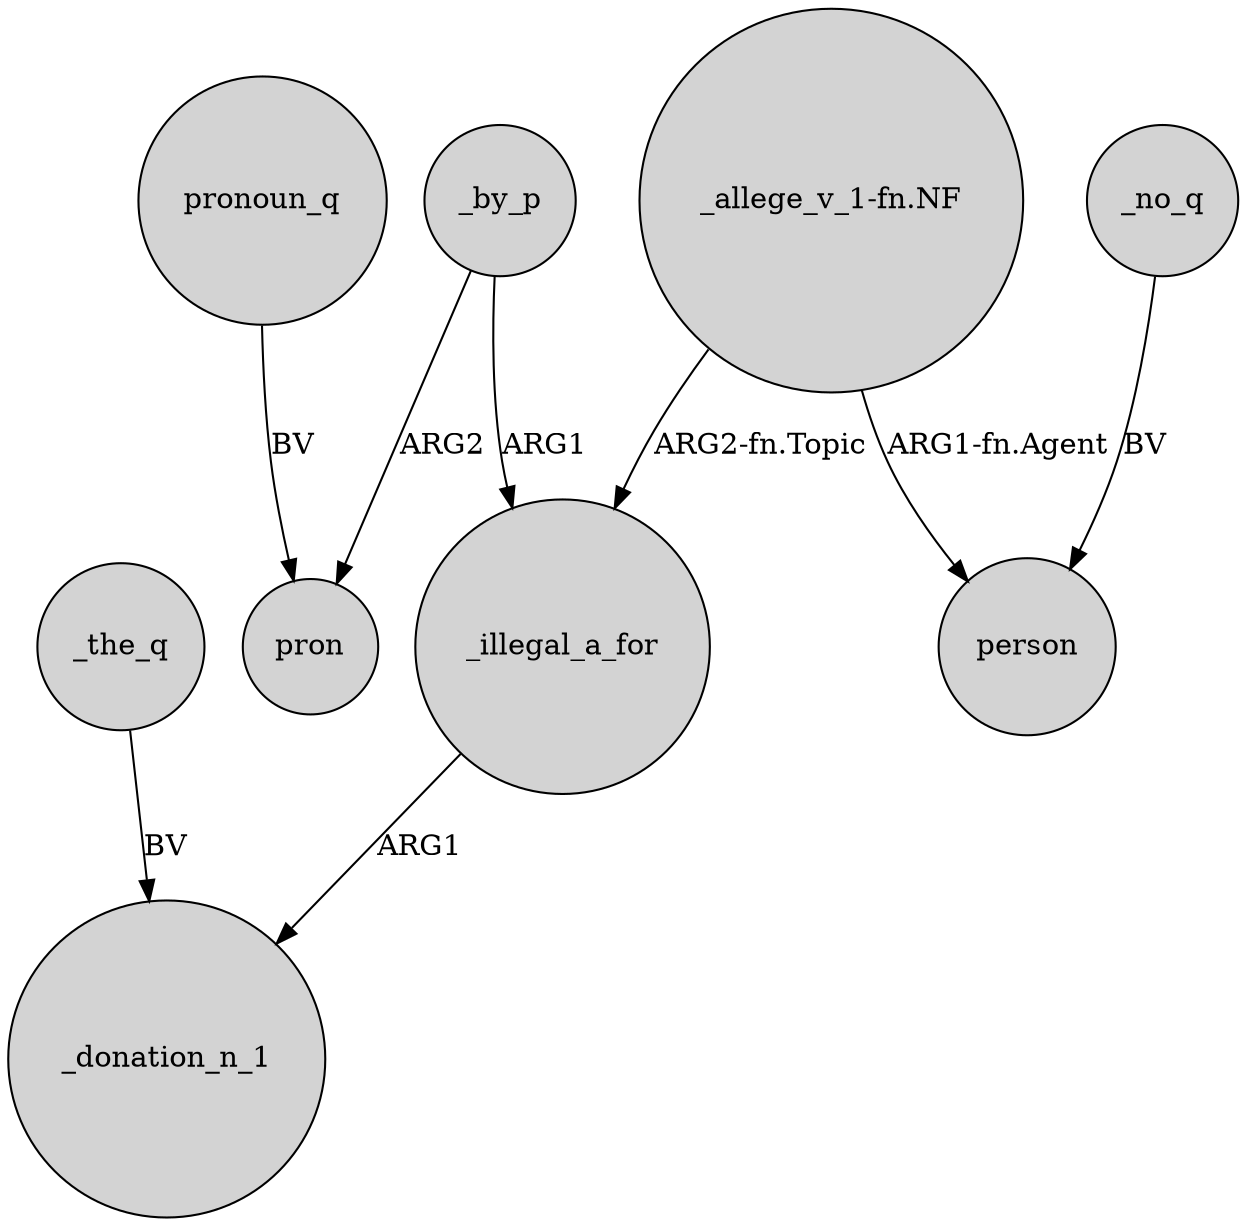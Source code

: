 digraph {
	node [shape=circle style=filled]
	_the_q -> _donation_n_1 [label=BV]
	_illegal_a_for -> _donation_n_1 [label=ARG1]
	_by_p -> _illegal_a_for [label=ARG1]
	"_allege_v_1-fn.NF" -> _illegal_a_for [label="ARG2-fn.Topic"]
	"_allege_v_1-fn.NF" -> person [label="ARG1-fn.Agent"]
	_no_q -> person [label=BV]
	_by_p -> pron [label=ARG2]
	pronoun_q -> pron [label=BV]
}
